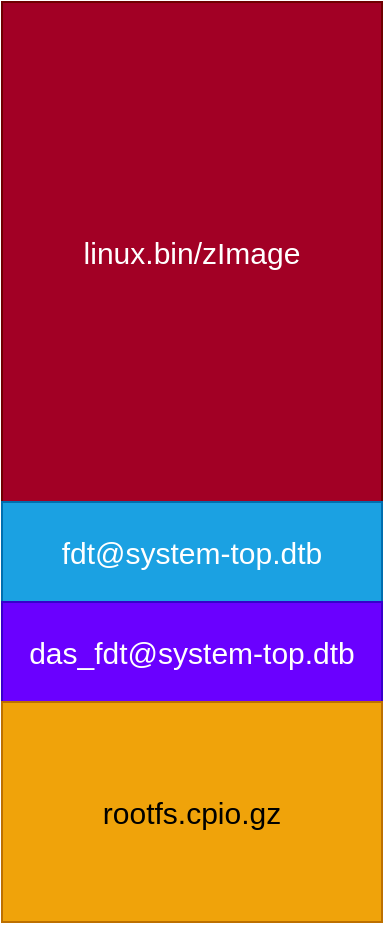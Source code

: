 <mxfile>
    <diagram id="ayKEb9bBKBwkh_7LcWKR" name="第 1 页">
        <mxGraphModel dx="1386" dy="784" grid="1" gridSize="10" guides="1" tooltips="1" connect="1" arrows="1" fold="1" page="1" pageScale="1" pageWidth="827" pageHeight="1169" math="0" shadow="0">
            <root>
                <mxCell id="0"/>
                <mxCell id="1" parent="0"/>
                <mxCell id="7" value="" style="rounded=0;whiteSpace=wrap;html=1;direction=south;" vertex="1" parent="1">
                    <mxGeometry x="480" y="110" width="190" height="460" as="geometry"/>
                </mxCell>
                <mxCell id="9" value="&lt;font style=&quot;font-size: 15px;&quot;&gt;linux.bin/zImage&lt;/font&gt;" style="rounded=0;whiteSpace=wrap;html=1;fillColor=#a20025;fontColor=#ffffff;strokeColor=#6F0000;" vertex="1" parent="1">
                    <mxGeometry x="480" y="110" width="190" height="250" as="geometry"/>
                </mxCell>
                <mxCell id="12" value="fdt@system-top.dtb" style="rounded=0;whiteSpace=wrap;html=1;fontSize=15;fillColor=#1ba1e2;fontColor=#ffffff;strokeColor=#006EAF;" vertex="1" parent="1">
                    <mxGeometry x="480" y="360" width="190" height="50" as="geometry"/>
                </mxCell>
                <mxCell id="13" value="das_fdt@system-top.dtb" style="rounded=0;whiteSpace=wrap;html=1;fontSize=15;fillColor=#6a00ff;fontColor=#ffffff;strokeColor=#3700CC;" vertex="1" parent="1">
                    <mxGeometry x="480" y="410" width="190" height="50" as="geometry"/>
                </mxCell>
                <mxCell id="14" value="rootfs.cpio.gz" style="rounded=0;whiteSpace=wrap;html=1;fontSize=15;fillColor=#f0a30a;fontColor=#000000;strokeColor=#BD7000;" vertex="1" parent="1">
                    <mxGeometry x="480" y="460" width="190" height="110" as="geometry"/>
                </mxCell>
            </root>
        </mxGraphModel>
    </diagram>
</mxfile>